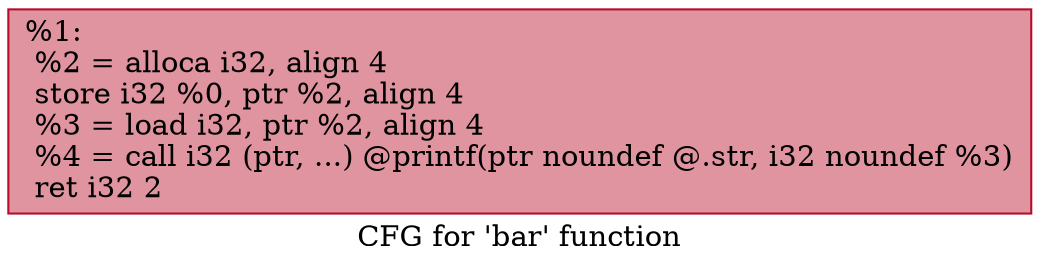 digraph "CFG for 'bar' function" {
	label="CFG for 'bar' function";

	Node0x56155c4d7340 [shape=record,color="#b70d28ff", style=filled, fillcolor="#b70d2870",label="{%1:\l  %2 = alloca i32, align 4\l  store i32 %0, ptr %2, align 4\l  %3 = load i32, ptr %2, align 4\l  %4 = call i32 (ptr, ...) @printf(ptr noundef @.str, i32 noundef %3)\l  ret i32 2\l}"];
}
